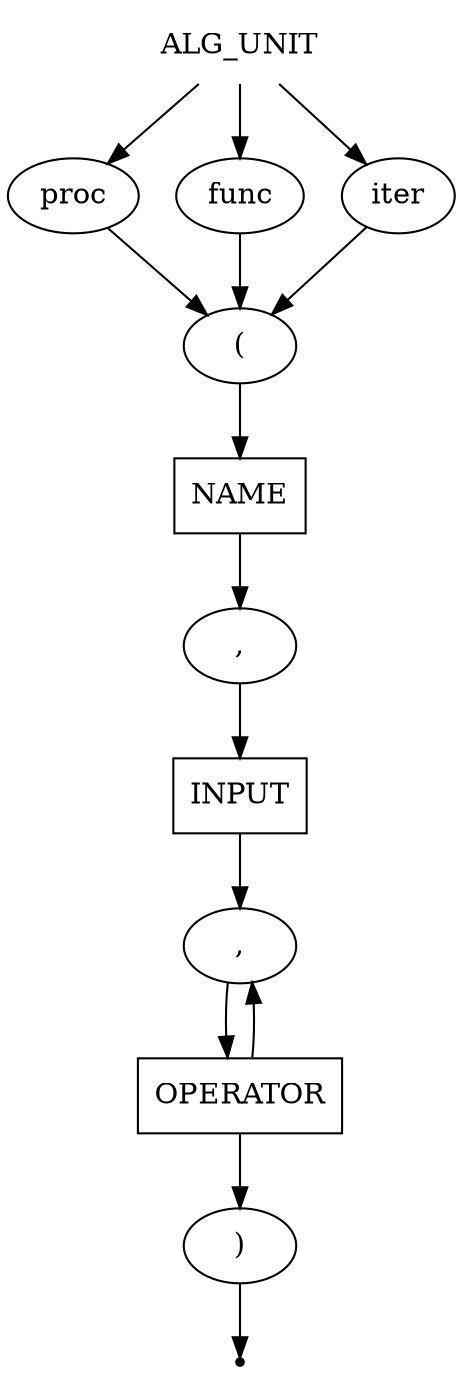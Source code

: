 digraph ALG_UNIT {
    start [label=ALG_UNIT shape=plaintext]
    proc [label=proc shape=oval]
    func [label=func shape=oval]
    iter [label=iter shape=oval]
    br_open [label="(" shape=oval]
    br_close [label=")" shape=oval]
    name [label=NAME shape=box]
    comma_1 [label="," shape=oval]
    comma_2 [label="," shape=oval]
    input [label=INPUT shape=box]
    operator [label=OPERATOR shape=box]
    end [label="" shape=point]

    start -> func
    start -> proc
    start -> iter
    func -> br_open
    proc -> br_open
    iter -> br_open
    br_open -> name
    name -> comma_1
    comma_1 -> input
    input -> comma_2
    comma_2 -> operator
    operator -> comma_2
    operator -> br_close
    br_close -> end
}